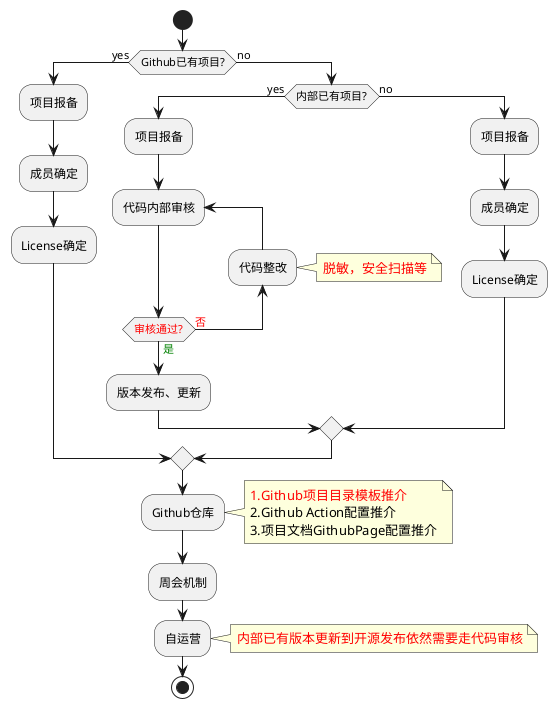 @startuml
start

if (Github已有项目?) then (yes)
  :项目报备;
  :成员确定;
  :License确定;
else (no)
  if (内部已有项目?) then (yes)

    :项目报备;
    repeat :代码内部审核;

    backward :代码整改;
    note right: <color:red>脱敏，安全扫描等
    repeat while (<color:red>审核通过?) is (<color:red>否) not (<color:green>是)
    :版本发布、更新;
  else (no)
    :项目报备;
    :成员确定;
    :License确定;
endif

endif
  :Github仓库;
  note right: <color:red>1.Github项目目录模板推介 \n2.Github Action配置推介 \n3.项目文档GithubPage配置推介
  :周会机制;
  :自运营;
  note right: <color:red>内部已有版本更新到开源发布依然需要走代码审核
stop
@enduml